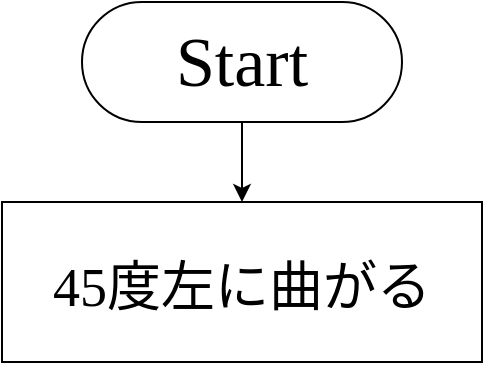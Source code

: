 <mxfile pages="2">
    <diagram id="mfiSi-fbWTMoGxgPWjPw" name="ざっくりフローチャート">
        <mxGraphModel dx="629" dy="678" grid="1" gridSize="10" guides="1" tooltips="1" connect="1" arrows="1" fold="1" page="1" pageScale="1" pageWidth="1169" pageHeight="1654" math="0" shadow="0">
            <root>
                <mxCell id="0"/>
                <mxCell id="1" parent="0"/>
                <mxCell id="dkoVrRs7bPhuk5vK6KKF-3" style="edgeStyle=none;html=1;exitX=0.5;exitY=1;exitDx=0;exitDy=0;entryX=0.5;entryY=0;entryDx=0;entryDy=0;fontFamily=BIZ UDGothic;fontSource=https%3A%2F%2Ffonts.googleapis.com%2Fcss%3Ffamily%3DBIZ%2BUDGothic;fontSize=27;" edge="1" parent="1" source="dkoVrRs7bPhuk5vK6KKF-1" target="dkoVrRs7bPhuk5vK6KKF-2">
                    <mxGeometry relative="1" as="geometry"/>
                </mxCell>
                <mxCell id="dkoVrRs7bPhuk5vK6KKF-1" value="&lt;font style=&quot;font-size: 35px&quot;&gt;Start&lt;/font&gt;" style="rounded=1;whiteSpace=wrap;html=1;fontFamily=BIZ UDGothic;fontSource=https%3A%2F%2Ffonts.googleapis.com%2Fcss%3Ffamily%3DBIZ%2BUDGothic;arcSize=50;" vertex="1" parent="1">
                    <mxGeometry x="120" y="40" width="160" height="60" as="geometry"/>
                </mxCell>
                <mxCell id="dkoVrRs7bPhuk5vK6KKF-2" value="&lt;font style=&quot;font-size: 27px&quot;&gt;45度左に曲がる&lt;/font&gt;" style="rounded=0;whiteSpace=wrap;html=1;fontFamily=BIZ UDGothic;fontSource=https%3A%2F%2Ffonts.googleapis.com%2Fcss%3Ffamily%3DBIZ%2BUDGothic;fontSize=35;" vertex="1" parent="1">
                    <mxGeometry x="80" y="140" width="240" height="80" as="geometry"/>
                </mxCell>
            </root>
        </mxGraphModel>
    </diagram>
    <diagram id="c9UmtyuYt1wYWpdzigeg" name="機体の構想">
        <mxGraphModel dx="409" dy="441" grid="1" gridSize="10" guides="1" tooltips="1" connect="1" arrows="1" fold="1" page="1" pageScale="1" pageWidth="1169" pageHeight="1654" math="0" shadow="0">
            <root>
                <mxCell id="Bt-0ImcH46Peuu837g29-0"/>
                <mxCell id="Bt-0ImcH46Peuu837g29-1" parent="Bt-0ImcH46Peuu837g29-0"/>
            </root>
        </mxGraphModel>
    </diagram>
</mxfile>